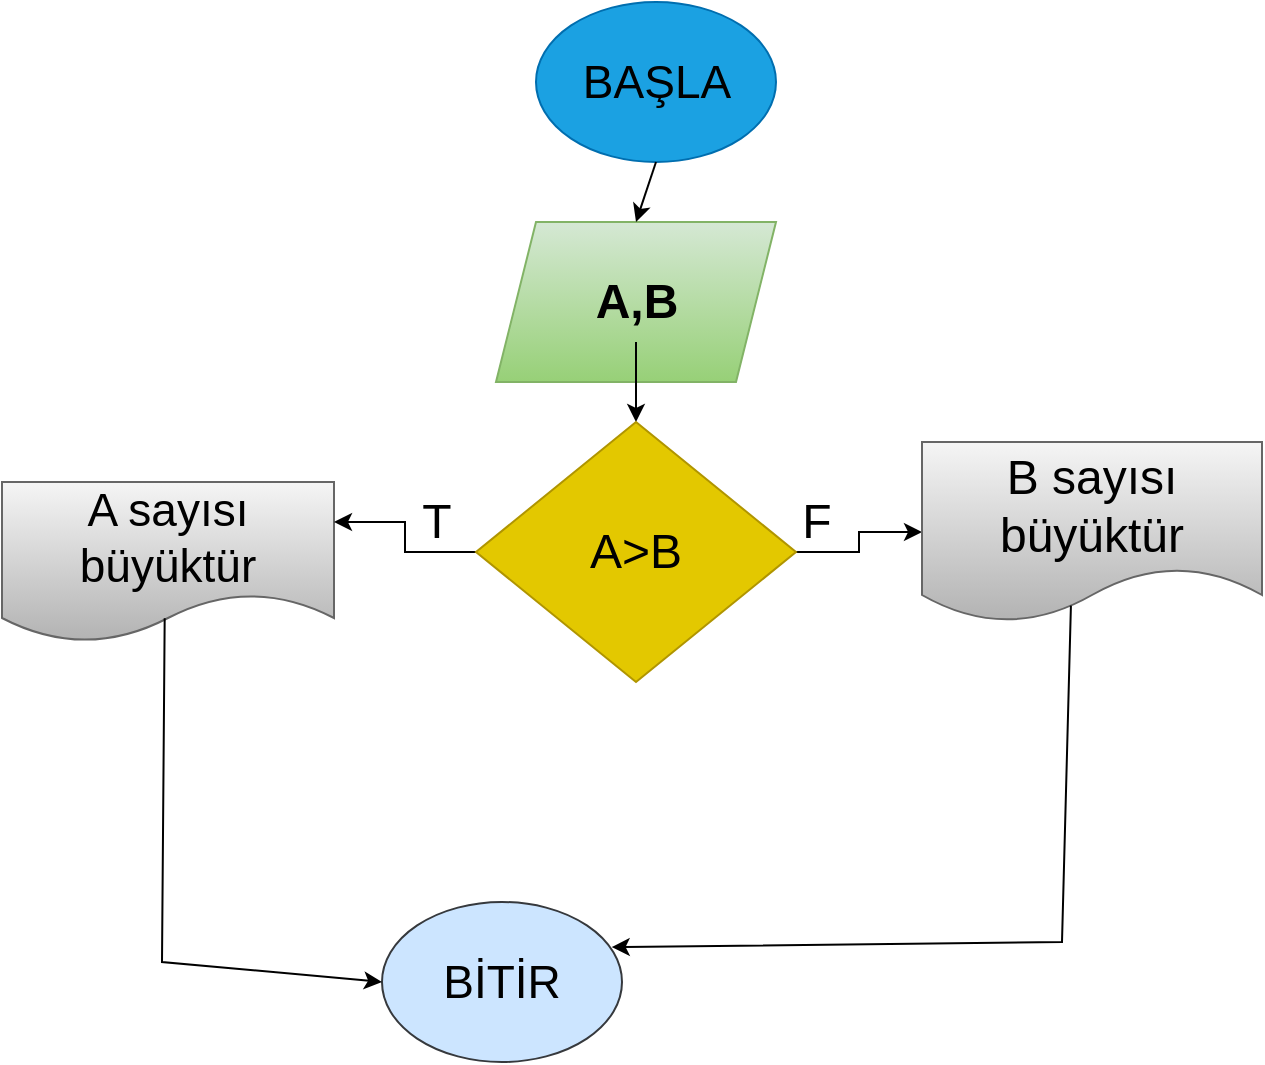 <mxfile version="20.2.3" type="device"><diagram id="C5RBs43oDa-KdzZeNtuy" name="Page-1"><mxGraphModel dx="1021" dy="651" grid="1" gridSize="10" guides="1" tooltips="1" connect="1" arrows="1" fold="1" page="1" pageScale="1" pageWidth="827" pageHeight="1169" math="0" shadow="0"><root><mxCell id="WIyWlLk6GJQsqaUBKTNV-0"/><mxCell id="WIyWlLk6GJQsqaUBKTNV-1" parent="WIyWlLk6GJQsqaUBKTNV-0"/><mxCell id="Qj83vR1XmuHrjFxbvnhl-3" value="" style="ellipse;whiteSpace=wrap;html=1;fillColor=#1ba1e2;strokeColor=#006EAF;fontColor=#ffffff;labelBackgroundColor=#4AC3FF;" vertex="1" parent="WIyWlLk6GJQsqaUBKTNV-1"><mxGeometry x="387" y="40" width="120" height="80" as="geometry"/></mxCell><mxCell id="Qj83vR1XmuHrjFxbvnhl-4" value="" style="shape=parallelogram;perimeter=parallelogramPerimeter;whiteSpace=wrap;html=1;fixedSize=1;fillColor=#d5e8d4;gradientColor=#97d077;strokeColor=#82b366;" vertex="1" parent="WIyWlLk6GJQsqaUBKTNV-1"><mxGeometry x="367" y="150" width="140" height="80" as="geometry"/></mxCell><mxCell id="Qj83vR1XmuHrjFxbvnhl-5" value="" style="endArrow=classic;html=1;rounded=0;fontColor=#000000;exitX=0.5;exitY=1;exitDx=0;exitDy=0;entryX=0.5;entryY=0;entryDx=0;entryDy=0;" edge="1" parent="WIyWlLk6GJQsqaUBKTNV-1" source="Qj83vR1XmuHrjFxbvnhl-3" target="Qj83vR1XmuHrjFxbvnhl-4"><mxGeometry width="50" height="50" relative="1" as="geometry"><mxPoint x="390" y="410" as="sourcePoint"/><mxPoint x="440" y="360" as="targetPoint"/></mxGeometry></mxCell><mxCell id="Qj83vR1XmuHrjFxbvnhl-19" value="" style="edgeStyle=orthogonalEdgeStyle;rounded=0;orthogonalLoop=1;jettySize=auto;html=1;fontSize=24;fontColor=#000000;" edge="1" parent="WIyWlLk6GJQsqaUBKTNV-1" source="Qj83vR1XmuHrjFxbvnhl-6" target="Qj83vR1XmuHrjFxbvnhl-18"><mxGeometry relative="1" as="geometry"/></mxCell><mxCell id="Qj83vR1XmuHrjFxbvnhl-6" value="A,B" style="text;html=1;resizable=0;autosize=1;align=center;verticalAlign=middle;points=[];fillColor=none;strokeColor=none;rounded=0;labelBackgroundColor=none;fontColor=#000000;fontStyle=1;fontSize=24;" vertex="1" parent="WIyWlLk6GJQsqaUBKTNV-1"><mxGeometry x="407" y="170" width="60" height="40" as="geometry"/></mxCell><mxCell id="Qj83vR1XmuHrjFxbvnhl-8" value="BAŞLA" style="text;html=1;resizable=0;autosize=1;align=center;verticalAlign=middle;points=[];fillColor=none;strokeColor=none;rounded=0;labelBackgroundColor=none;fontSize=23;fontColor=#000000;" vertex="1" parent="WIyWlLk6GJQsqaUBKTNV-1"><mxGeometry x="397" y="60" width="100" height="40" as="geometry"/></mxCell><mxCell id="Qj83vR1XmuHrjFxbvnhl-10" value="A sayısı büyüktür" style="shape=document;whiteSpace=wrap;html=1;boundedLbl=1;labelBackgroundColor=none;fontSize=23;fillColor=#f5f5f5;gradientColor=#b3b3b3;strokeColor=#666666;" vertex="1" parent="WIyWlLk6GJQsqaUBKTNV-1"><mxGeometry x="120" y="280" width="166" height="80" as="geometry"/></mxCell><mxCell id="Qj83vR1XmuHrjFxbvnhl-13" value="BİTİR" style="ellipse;whiteSpace=wrap;html=1;labelBackgroundColor=none;fontSize=23;fillColor=#cce5ff;strokeColor=#36393d;" vertex="1" parent="WIyWlLk6GJQsqaUBKTNV-1"><mxGeometry x="310" y="490" width="120" height="80" as="geometry"/></mxCell><mxCell id="Qj83vR1XmuHrjFxbvnhl-14" value="" style="endArrow=classic;html=1;rounded=0;fontSize=23;fontColor=#000000;exitX=0.49;exitY=0.852;exitDx=0;exitDy=0;exitPerimeter=0;entryX=0;entryY=0.5;entryDx=0;entryDy=0;" edge="1" parent="WIyWlLk6GJQsqaUBKTNV-1" source="Qj83vR1XmuHrjFxbvnhl-10" target="Qj83vR1XmuHrjFxbvnhl-13"><mxGeometry width="50" height="50" relative="1" as="geometry"><mxPoint x="324" y="540" as="sourcePoint"/><mxPoint x="374" y="490" as="targetPoint"/><Array as="points"><mxPoint x="200" y="520"/></Array></mxGeometry></mxCell><mxCell id="Qj83vR1XmuHrjFxbvnhl-24" style="edgeStyle=orthogonalEdgeStyle;rounded=0;orthogonalLoop=1;jettySize=auto;html=1;exitX=0;exitY=0.5;exitDx=0;exitDy=0;entryX=1;entryY=0.25;entryDx=0;entryDy=0;fontSize=24;fontColor=#000000;" edge="1" parent="WIyWlLk6GJQsqaUBKTNV-1" source="Qj83vR1XmuHrjFxbvnhl-18" target="Qj83vR1XmuHrjFxbvnhl-10"><mxGeometry relative="1" as="geometry"/></mxCell><mxCell id="Qj83vR1XmuHrjFxbvnhl-25" style="edgeStyle=orthogonalEdgeStyle;rounded=0;orthogonalLoop=1;jettySize=auto;html=1;entryX=0;entryY=0.5;entryDx=0;entryDy=0;fontSize=24;fontColor=#000000;" edge="1" parent="WIyWlLk6GJQsqaUBKTNV-1" source="Qj83vR1XmuHrjFxbvnhl-18" target="Qj83vR1XmuHrjFxbvnhl-20"><mxGeometry relative="1" as="geometry"/></mxCell><mxCell id="Qj83vR1XmuHrjFxbvnhl-18" value="A&amp;gt;B" style="rhombus;whiteSpace=wrap;html=1;labelBackgroundColor=none;fontSize=24;fontColor=#000000;fillColor=#e3c800;strokeColor=#B09500;" vertex="1" parent="WIyWlLk6GJQsqaUBKTNV-1"><mxGeometry x="357" y="250" width="160" height="130" as="geometry"/></mxCell><mxCell id="Qj83vR1XmuHrjFxbvnhl-20" value="B sayısı büyüktür" style="shape=document;whiteSpace=wrap;html=1;boundedLbl=1;labelBackgroundColor=none;fontSize=24;fillColor=#f5f5f5;gradientColor=#b3b3b3;strokeColor=#666666;" vertex="1" parent="WIyWlLk6GJQsqaUBKTNV-1"><mxGeometry x="580" y="260" width="170" height="90" as="geometry"/></mxCell><mxCell id="Qj83vR1XmuHrjFxbvnhl-23" value="" style="endArrow=classic;html=1;rounded=0;fontSize=24;fontColor=#000000;entryX=0.957;entryY=0.282;entryDx=0;entryDy=0;entryPerimeter=0;exitX=0.438;exitY=0.909;exitDx=0;exitDy=0;exitPerimeter=0;" edge="1" parent="WIyWlLk6GJQsqaUBKTNV-1" source="Qj83vR1XmuHrjFxbvnhl-20" target="Qj83vR1XmuHrjFxbvnhl-13"><mxGeometry width="50" height="50" relative="1" as="geometry"><mxPoint x="650" y="370" as="sourcePoint"/><mxPoint x="410" y="250" as="targetPoint"/><Array as="points"><mxPoint x="650" y="510"/></Array></mxGeometry></mxCell><mxCell id="Qj83vR1XmuHrjFxbvnhl-26" value="F" style="text;html=1;resizable=0;autosize=1;align=center;verticalAlign=middle;points=[];fillColor=none;strokeColor=none;rounded=0;labelBackgroundColor=none;fontSize=24;fontColor=#000000;" vertex="1" parent="WIyWlLk6GJQsqaUBKTNV-1"><mxGeometry x="507" y="280" width="40" height="40" as="geometry"/></mxCell><mxCell id="Qj83vR1XmuHrjFxbvnhl-27" value="T" style="text;html=1;resizable=0;autosize=1;align=center;verticalAlign=middle;points=[];fillColor=none;strokeColor=none;rounded=0;labelBackgroundColor=none;fontSize=24;fontColor=#000000;" vertex="1" parent="WIyWlLk6GJQsqaUBKTNV-1"><mxGeometry x="317" y="280" width="40" height="40" as="geometry"/></mxCell></root></mxGraphModel></diagram></mxfile>